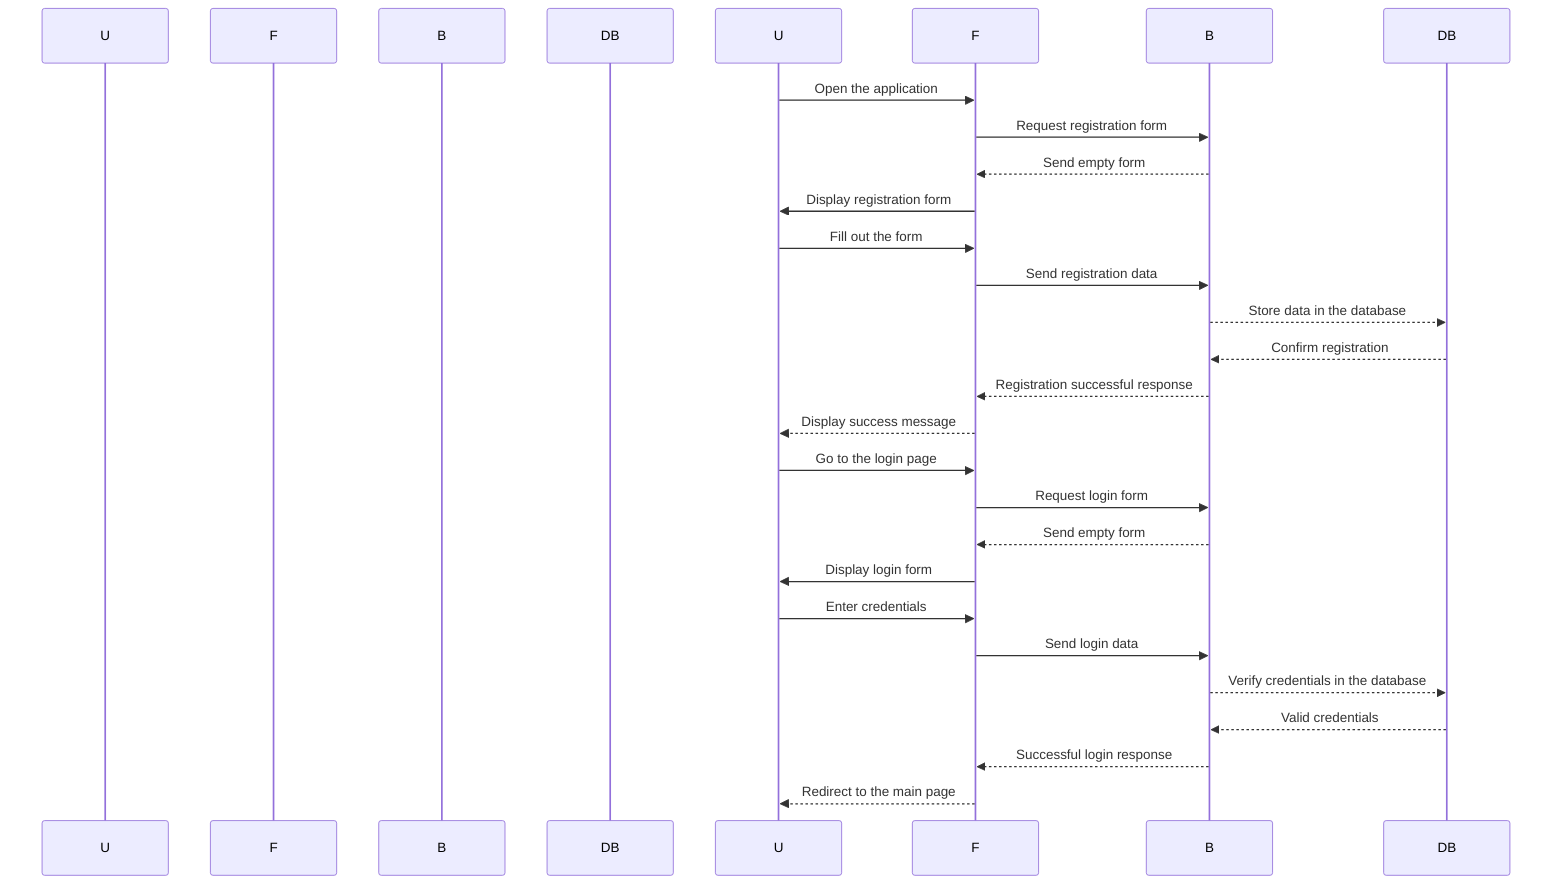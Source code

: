 sequenceDiagram
  participant User as U
  participant Frontend as F
  participant Backend as B
  participant Database as DB

  U->>F: Open the application
  F->>B: Request registration form
  B-->>F: Send empty form
  F->>U: Display registration form

  U->>F: Fill out the form
  F->>B: Send registration data
  B-->>DB: Store data in the database
  DB-->>B: Confirm registration
  B-->>F: Registration successful response
  F-->>U: Display success message

  U->>F: Go to the login page
  F->>B: Request login form
  B-->>F: Send empty form
  F->>U: Display login form

  U->>F: Enter credentials
  F->>B: Send login data
  B-->>DB: Verify credentials in the database
  DB-->>B: Valid credentials
  B-->>F: Successful login response
  F-->>U: Redirect to the main page